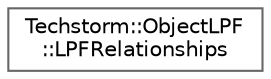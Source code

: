 digraph "Graphical Class Hierarchy"
{
 // LATEX_PDF_SIZE
  bgcolor="transparent";
  edge [fontname=Helvetica,fontsize=10,labelfontname=Helvetica,labelfontsize=10];
  node [fontname=Helvetica,fontsize=10,shape=box,height=0.2,width=0.4];
  rankdir="LR";
  Node0 [id="Node000000",label="Techstorm::ObjectLPF\l::LPFRelationships",height=0.2,width=0.4,color="grey40", fillcolor="white", style="filled",URL="$d3/d51/class_techstorm_1_1_object_l_p_f_1_1_l_p_f_relationships.html",tooltip=" "];
}
